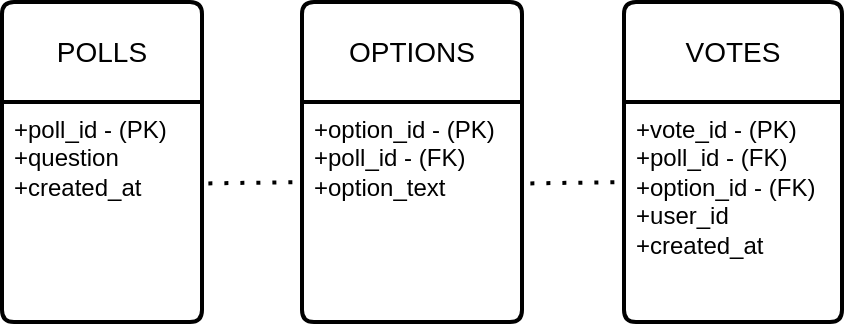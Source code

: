 <mxfile version="24.7.7">
  <diagram name="Page-1" id="tIyMZ8VXg5on6ZE0pe44">
    <mxGraphModel dx="552" dy="301" grid="1" gridSize="10" guides="1" tooltips="1" connect="1" arrows="1" fold="1" page="1" pageScale="1" pageWidth="827" pageHeight="1169" math="0" shadow="0">
      <root>
        <mxCell id="0" />
        <mxCell id="1" parent="0" />
        <mxCell id="NW8Unebb9XJBtbpMofdi-16" value="POLLS" style="swimlane;childLayout=stackLayout;horizontal=1;startSize=50;horizontalStack=0;rounded=1;fontSize=14;fontStyle=0;strokeWidth=2;resizeParent=0;resizeLast=1;shadow=0;dashed=0;align=center;arcSize=4;whiteSpace=wrap;html=1;" vertex="1" parent="1">
          <mxGeometry x="10" y="130" width="100" height="160" as="geometry" />
        </mxCell>
        <mxCell id="NW8Unebb9XJBtbpMofdi-17" value="+poll_id - (PK)&lt;br&gt;+question&lt;br&gt;+created_at" style="align=left;strokeColor=none;fillColor=none;spacingLeft=4;fontSize=12;verticalAlign=top;resizable=0;rotatable=0;part=1;html=1;" vertex="1" parent="NW8Unebb9XJBtbpMofdi-16">
          <mxGeometry y="50" width="100" height="110" as="geometry" />
        </mxCell>
        <mxCell id="NW8Unebb9XJBtbpMofdi-19" value="OPTIONS" style="swimlane;childLayout=stackLayout;horizontal=1;startSize=50;horizontalStack=0;rounded=1;fontSize=14;fontStyle=0;strokeWidth=2;resizeParent=0;resizeLast=1;shadow=0;dashed=0;align=center;arcSize=4;whiteSpace=wrap;html=1;" vertex="1" parent="1">
          <mxGeometry x="160" y="130" width="110" height="160" as="geometry">
            <mxRectangle x="160" y="130" width="100" height="50" as="alternateBounds" />
          </mxGeometry>
        </mxCell>
        <mxCell id="NW8Unebb9XJBtbpMofdi-20" value="+option_id&amp;nbsp;- (PK)&lt;br&gt;+poll_id - (FK)&lt;br&gt;+option_text" style="align=left;strokeColor=none;fillColor=none;spacingLeft=4;fontSize=12;verticalAlign=top;resizable=0;rotatable=0;part=1;html=1;" vertex="1" parent="NW8Unebb9XJBtbpMofdi-19">
          <mxGeometry y="50" width="110" height="110" as="geometry" />
        </mxCell>
        <mxCell id="NW8Unebb9XJBtbpMofdi-24" value="VOTES" style="swimlane;childLayout=stackLayout;horizontal=1;startSize=50;horizontalStack=0;rounded=1;fontSize=14;fontStyle=0;strokeWidth=2;resizeParent=0;resizeLast=1;shadow=0;dashed=0;align=center;arcSize=4;whiteSpace=wrap;html=1;" vertex="1" parent="1">
          <mxGeometry x="321" y="130" width="109" height="160" as="geometry" />
        </mxCell>
        <mxCell id="NW8Unebb9XJBtbpMofdi-25" value="+vote_id&amp;nbsp;- (PK)&lt;br&gt;+poll_id - (FK)&lt;br&gt;+option_id - (FK)&lt;div&gt;+&lt;span style=&quot;background-color: initial;&quot;&gt;user_id&lt;/span&gt;&lt;/div&gt;&lt;div&gt;&lt;span style=&quot;background-color: initial;&quot;&gt;+&lt;/span&gt;&lt;span style=&quot;background-color: initial;&quot;&gt;created_at&lt;/span&gt;&lt;/div&gt;" style="align=left;strokeColor=none;fillColor=none;spacingLeft=4;fontSize=12;verticalAlign=top;resizable=0;rotatable=0;part=1;html=1;" vertex="1" parent="NW8Unebb9XJBtbpMofdi-24">
          <mxGeometry y="50" width="109" height="110" as="geometry" />
        </mxCell>
        <mxCell id="NW8Unebb9XJBtbpMofdi-27" value="" style="endArrow=none;dashed=1;html=1;dashPattern=1 3;strokeWidth=2;rounded=0;entryX=-0.029;entryY=0.539;entryDx=0;entryDy=0;entryPerimeter=0;" edge="1" parent="1">
          <mxGeometry width="50" height="50" relative="1" as="geometry">
            <mxPoint x="113.19" y="220.71" as="sourcePoint" />
            <mxPoint x="160.0" y="220.0" as="targetPoint" />
          </mxGeometry>
        </mxCell>
        <mxCell id="NW8Unebb9XJBtbpMofdi-28" value="" style="endArrow=none;dashed=1;html=1;dashPattern=1 3;strokeWidth=2;rounded=0;entryX=-0.029;entryY=0.539;entryDx=0;entryDy=0;entryPerimeter=0;" edge="1" parent="1">
          <mxGeometry width="50" height="50" relative="1" as="geometry">
            <mxPoint x="274.19" y="220.71" as="sourcePoint" />
            <mxPoint x="321.0" y="220.0" as="targetPoint" />
          </mxGeometry>
        </mxCell>
      </root>
    </mxGraphModel>
  </diagram>
</mxfile>
